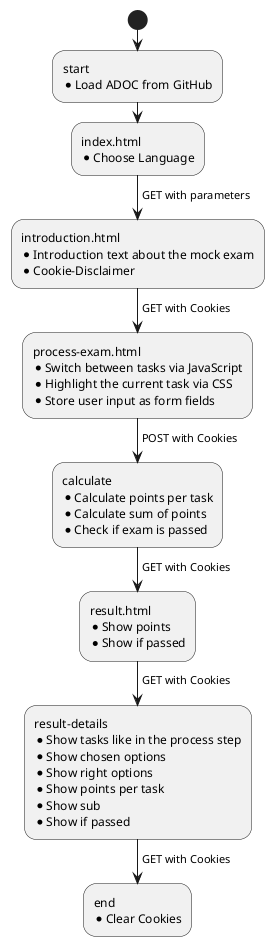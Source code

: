 @startuml


start

:start
* Load ADOC from GitHub;

:index.html
* Choose Language;

->GET with parameters;

:introduction.html
* Introduction text about the mock exam
* Cookie-Disclaimer;

->GET with Cookies;

:process-exam.html
* Switch between tasks via JavaScript
* Highlight the current task via CSS
* Store user input as form fields;

->POST with Cookies;

:calculate
* Calculate points per task
* Calculate sum of points
* Check if exam is passed;

->GET with Cookies;

:result.html
* Show points
* Show if passed;

->GET with Cookies;

:result-details
* Show tasks like in the process step
* Show chosen options
* Show right options
* Show points per task
* Show sub
* Show if passed; 

->GET with Cookies;

:end
* Clear Cookies;

		


@enduml